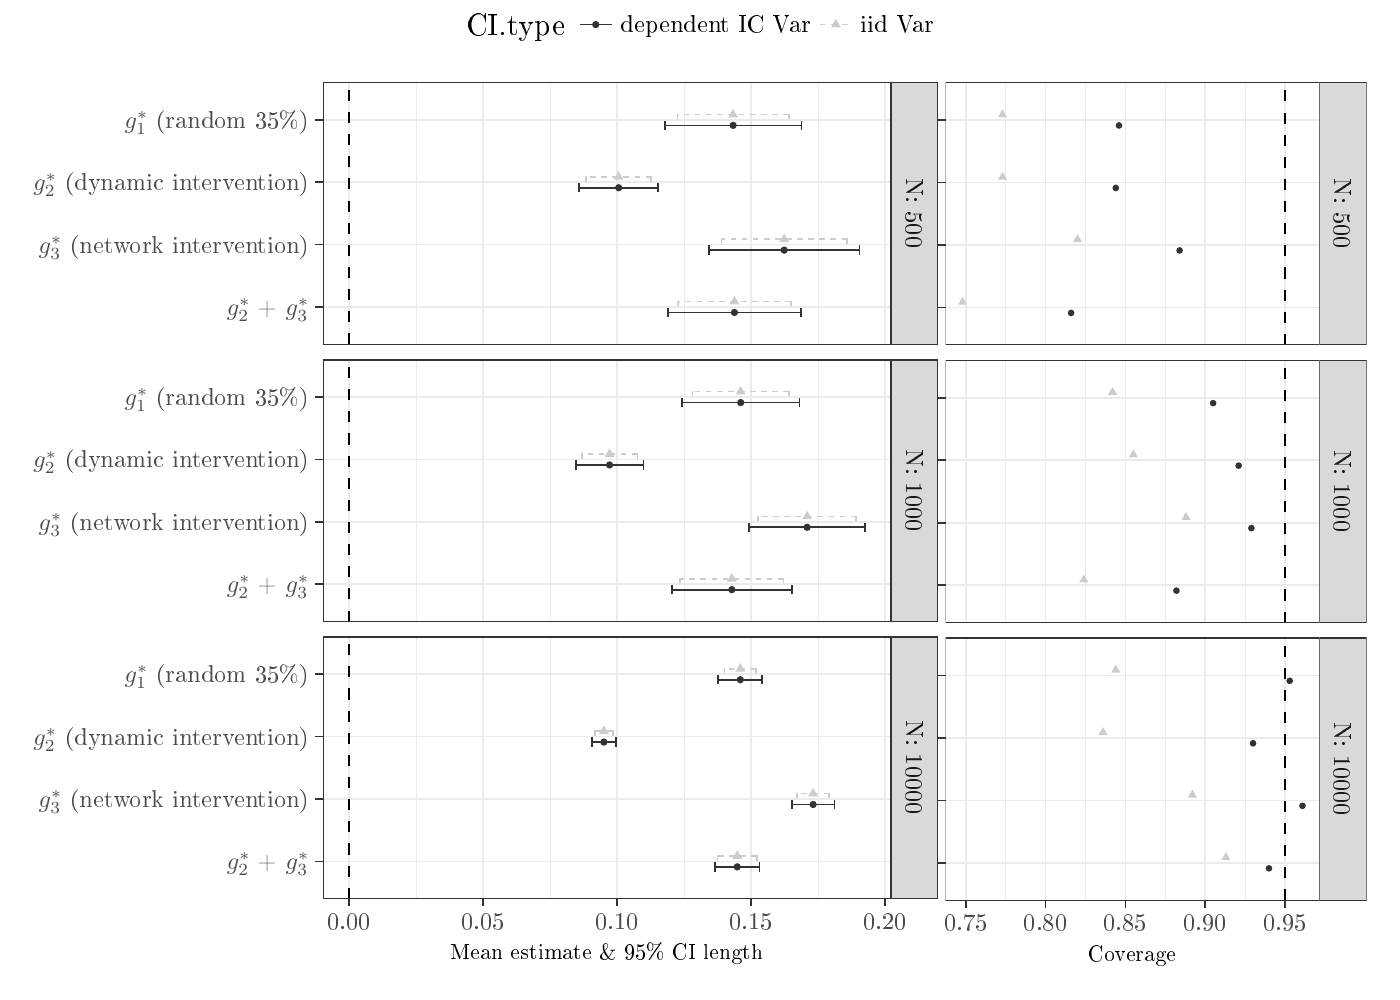 % Created by tikzDevice version 0.10.1 on 2017-09-20 15:50:36
% !TEX encoding = UTF-8 Unicode
\documentclass[english]{article}
\nonstopmode

\usepackage{tikz}

\usepackage[active,tightpage,psfixbb]{preview}

\PreviewEnvironment{pgfpicture}

\setlength\PreviewBorder{0pt}

\newcommand{\SweaveOpts}[1]{}  % do not interfere with LaTeX
\newcommand{\SweaveInput}[1]{} % because they are not real TeX commands
\newcommand{\Sexpr}[1]{}       % will only be parsed by R

 % \documentclass[a4paper]{article}
\usepackage[T1]{fontenc}
\usepackage[latin9]{inputenc} % \usepackage[utf8]{inputenc}
\usepackage{geometry}
% \geometry{verbose,tmargin=2cm,bmargin=2cm,lmargin=3cm,rmargin=3cm}
\usepackage{amsthm, amsmath,amssymb} % ,amsfonts
\usepackage{setspace}
\usepackage{esint}
\usepackage[authoryear]{natbib}
\onehalfspacing

\makeatletter
\usepackage{authblk}
\usepackage[multiple]{footmisc}
\usepackage{pdflscape}
\usepackage{booktabs}

% \usepackage{jheppub}
%%\usepackage[round]{natbib}
\usepackage[colorlinks=true,urlcolor=blue]{hyperref}
\usepackage{graphicx}
\usepackage{pdflscape}
\usepackage{color}
\usepackage{float}

\definecolor{blue}{rgb}{.2,.2,.7}
\definecolor{red}{rgb}{.7,.2,.2}
\definecolor{green}{rgb}{0,.6,.3}
\definecolor{gray}{rgb}{0.45,0.45,0.45}
\newcommand{\btext}[1]{\textcolor{blue}{#1}}
\newcommand{\rtext}[1]{\textcolor{red}{#1}}
\newcommand{\gtext}[1]{\textcolor{green}{#1}}
\newcommand{\wtext}[1]{\textcolor{white}{#1}}
\newcommand{\old}[1]{\textcolor{gray}{#1}}
\definecolor{gray90}{RGB}{229,229,229}
\definecolor{gray77}{RGB}{196,196,196}
\definecolor{gray60}{RGB}{153,153,153}

\renewcommand{\thefootnote}{\alph{footnote}}
%%\newcommand{\acronym}[1]{\textsc{#1}}
%%\newcommand{\class}[1]{\mbox{\textsf{#1}}}
\newcommand{\code}[1]{\mbox{\texttt{#1}}}
\newcommand{\pkg}[1]{{\normalfont\fontseries{b}\selectfont #1}}
\newcommand{\proglang}[1]{\textsf{#1}}

\newcommand\XOR{\mathbin{\char`\^}}
\newcommand\independent{\protect\mathpalette{\protect\independenT}{\perp}}
\def\independenT#1#2{\mathrel{\rlap{$#1#2$}\mkern2mu{#1#2}}}

\theoremstyle{plain}
\newtheorem*{thm*}{\protect\theoremname}
\theoremstyle{plain}
\newtheorem*{lem*}{\protect\lemmaname}

\makeatother
\usepackage{babel}
\providecommand{\lemmaname}{Lemma}
\providecommand{\theoremname}{Theorem}


%\VignetteEngine{knitr::knitr}
%\VignetteIndexEntry{Introduction}



\begin{document}

\begin{tikzpicture}[x=1pt,y=1pt]
\definecolor{fillColor}{RGB}{255,255,255}
\path[use as bounding box,fill=fillColor,fill opacity=0.00] (0,0) rectangle (505.89,361.35);
\begin{scope}
\path[clip] (  0.00,  0.00) rectangle (505.89,361.35);
\definecolor{fillColor}{RGB}{255,255,255}

\path[fill=fillColor] (162.70,339.55) rectangle (343.19,365.38);
\end{scope}
\begin{scope}
\path[clip] (  0.00,  0.00) rectangle (505.89,361.35);
\definecolor{drawColor}{RGB}{0,0,0}

\node[text=drawColor,anchor=base west,inner sep=0pt, outer sep=0pt, scale=  1.10] at (168.39,348.68) {CI.type};
\end{scope}
\begin{scope}
\path[clip] (  0.00,  0.00) rectangle (505.89,361.35);
\definecolor{fillColor}{RGB}{255,255,255}

\path[fill=fillColor] (208.05,345.24) rectangle (222.51,359.69);
\end{scope}
\begin{scope}
\path[clip] (  0.00,  0.00) rectangle (505.89,361.35);
\definecolor{fillColor}{gray}{0.20}

\path[fill=fillColor] (215.28,352.46) circle (  1.32);
\end{scope}
\begin{scope}
\path[clip] (  0.00,  0.00) rectangle (505.89,361.35);
\definecolor{drawColor}{gray}{0.20}

\path[draw=drawColor,line width= 0.6pt,line join=round] (209.50,352.46) -- (221.06,352.46);
\end{scope}
\begin{scope}
\path[clip] (  0.00,  0.00) rectangle (505.89,361.35);
\definecolor{fillColor}{RGB}{255,255,255}

\path[fill=fillColor] (294.82,345.24) rectangle (309.27,359.69);
\end{scope}
\begin{scope}
\path[clip] (  0.00,  0.00) rectangle (505.89,361.35);
\definecolor{fillColor}{gray}{0.80}

\path[fill=fillColor] (302.04,354.52) --
	(303.82,351.44) --
	(300.27,351.44) --
	cycle;
\end{scope}
\begin{scope}
\path[clip] (  0.00,  0.00) rectangle (505.89,361.35);
\definecolor{drawColor}{gray}{0.80}

\path[draw=drawColor,line width= 0.6pt,dash pattern=on 2pt off 2pt ,line join=round] (296.26,352.46) -- (307.83,352.46);
\end{scope}
\begin{scope}
\path[clip] (  0.00,  0.00) rectangle (505.89,361.35);
\definecolor{drawColor}{RGB}{0,0,0}

\node[text=drawColor,anchor=base west,inner sep=0pt, outer sep=0pt, scale=  0.88] at (224.31,349.43) {dependent IC Var};
\end{scope}
\begin{scope}
\path[clip] (  0.00,  0.00) rectangle (505.89,361.35);
\definecolor{drawColor}{RGB}{0,0,0}

\node[text=drawColor,anchor=base west,inner sep=0pt, outer sep=0pt, scale=  0.88] at (311.08,349.43) {iid Var};
\end{scope}
\begin{scope}
\path[clip] (  0.00,  0.00) rectangle (338.95,343.58);
\definecolor{drawColor}{RGB}{255,255,255}
\definecolor{fillColor}{RGB}{255,255,255}

\path[draw=drawColor,line width= 0.6pt,line join=round,line cap=round,fill=fillColor] (  0.00,  0.00) rectangle (338.95,343.58);
\end{scope}
\begin{scope}
\path[clip] (116.73,236.88) rectangle (321.89,331.53);
\definecolor{fillColor}{RGB}{255,255,255}

\path[fill=fillColor] (116.73,236.88) rectangle (321.89,331.53);
\definecolor{drawColor}{gray}{0.92}

\path[draw=drawColor,line width= 0.3pt,line join=round] (150.29,236.88) --
	(150.29,331.53);

\path[draw=drawColor,line width= 0.3pt,line join=round] (198.75,236.88) --
	(198.75,331.53);

\path[draw=drawColor,line width= 0.3pt,line join=round] (247.21,236.88) --
	(247.21,331.53);

\path[draw=drawColor,line width= 0.3pt,line join=round] (295.67,236.88) --
	(295.67,331.53);

\path[draw=drawColor,line width= 0.6pt,line join=round] (116.73,250.40) --
	(321.89,250.40);

\path[draw=drawColor,line width= 0.6pt,line join=round] (116.73,272.94) --
	(321.89,272.94);

\path[draw=drawColor,line width= 0.6pt,line join=round] (116.73,295.47) --
	(321.89,295.47);

\path[draw=drawColor,line width= 0.6pt,line join=round] (116.73,318.01) --
	(321.89,318.01);

\path[draw=drawColor,line width= 0.6pt,line join=round] (126.06,236.88) --
	(126.06,331.53);

\path[draw=drawColor,line width= 0.6pt,line join=round] (174.52,236.88) --
	(174.52,331.53);

\path[draw=drawColor,line width= 0.6pt,line join=round] (222.98,236.88) --
	(222.98,331.53);

\path[draw=drawColor,line width= 0.6pt,line join=round] (271.44,236.88) --
	(271.44,331.53);

\path[draw=drawColor,line width= 0.6pt,line join=round] (319.90,236.88) --
	(319.90,331.53);
\definecolor{fillColor}{gray}{0.80}

\path[fill=fillColor] (265.38,254.42) --
	(267.16,251.35) --
	(263.60,251.35) --
	cycle;
\definecolor{fillColor}{gray}{0.20}

\path[fill=fillColor] (265.38,248.43) circle (  1.32);
\definecolor{fillColor}{gray}{0.80}

\path[fill=fillColor] (283.36,276.96) --
	(285.14,273.88) --
	(281.59,273.88) --
	cycle;
\definecolor{fillColor}{gray}{0.20}

\path[fill=fillColor] (283.36,270.96) circle (  1.32);
\definecolor{fillColor}{gray}{0.80}

\path[fill=fillColor] (223.56,299.50) --
	(225.33,296.42) --
	(221.78,296.42) --
	cycle;
\definecolor{fillColor}{gray}{0.20}

\path[fill=fillColor] (223.56,293.50) circle (  1.32);
\definecolor{fillColor}{gray}{0.80}

\path[fill=fillColor] (264.92,322.04) --
	(266.69,318.96) --
	(263.14,318.96) --
	cycle;
\definecolor{fillColor}{gray}{0.20}

\path[fill=fillColor] (264.92,316.04) circle (  1.32);
\definecolor{drawColor}{gray}{0.80}

\path[draw=drawColor,line width= 0.6pt,dash pattern=on 2pt off 2pt ,line join=round] (285.83,250.68) --
	(285.83,254.06);

\path[draw=drawColor,line width= 0.6pt,dash pattern=on 2pt off 2pt ,line join=round] (285.83,252.37) --
	(244.93,252.37);

\path[draw=drawColor,line width= 0.6pt,dash pattern=on 2pt off 2pt ,line join=round] (244.93,250.68) --
	(244.93,254.06);
\definecolor{drawColor}{gray}{0.20}

\path[draw=drawColor,line width= 0.6pt,line join=round] (289.51,246.74) --
	(289.51,250.12);

\path[draw=drawColor,line width= 0.6pt,line join=round] (289.51,248.43) --
	(241.26,248.43);

\path[draw=drawColor,line width= 0.6pt,line join=round] (241.26,246.74) --
	(241.26,250.12);
\definecolor{drawColor}{gray}{0.80}

\path[draw=drawColor,line width= 0.6pt,dash pattern=on 2pt off 2pt ,line join=round] (306.08,273.22) --
	(306.08,276.60);

\path[draw=drawColor,line width= 0.6pt,dash pattern=on 2pt off 2pt ,line join=round] (306.08,274.91) --
	(260.65,274.91);

\path[draw=drawColor,line width= 0.6pt,dash pattern=on 2pt off 2pt ,line join=round] (260.65,273.22) --
	(260.65,276.60);
\definecolor{drawColor}{gray}{0.20}

\path[draw=drawColor,line width= 0.6pt,line join=round] (310.58,269.27) --
	(310.58,272.66);

\path[draw=drawColor,line width= 0.6pt,line join=round] (310.58,270.96) --
	(256.14,270.96);

\path[draw=drawColor,line width= 0.6pt,line join=round] (256.14,269.27) --
	(256.14,272.66);
\definecolor{drawColor}{gray}{0.80}

\path[draw=drawColor,line width= 0.6pt,dash pattern=on 2pt off 2pt ,line join=round] (235.28,295.76) --
	(235.28,299.14);

\path[draw=drawColor,line width= 0.6pt,dash pattern=on 2pt off 2pt ,line join=round] (235.28,297.45) --
	(211.83,297.45);

\path[draw=drawColor,line width= 0.6pt,dash pattern=on 2pt off 2pt ,line join=round] (211.83,295.76) --
	(211.83,299.14);
\definecolor{drawColor}{gray}{0.20}

\path[draw=drawColor,line width= 0.6pt,line join=round] (237.86,291.81) --
	(237.86,295.19);

\path[draw=drawColor,line width= 0.6pt,line join=round] (237.86,293.50) --
	(209.25,293.50);

\path[draw=drawColor,line width= 0.6pt,line join=round] (209.25,291.81) --
	(209.25,295.19);
\definecolor{drawColor}{gray}{0.80}

\path[draw=drawColor,line width= 0.6pt,dash pattern=on 2pt off 2pt ,line join=round] (285.00,318.29) --
	(285.00,321.67);

\path[draw=drawColor,line width= 0.6pt,dash pattern=on 2pt off 2pt ,line join=round] (285.00,319.98) --
	(244.83,319.98);

\path[draw=drawColor,line width= 0.6pt,dash pattern=on 2pt off 2pt ,line join=round] (244.83,318.29) --
	(244.83,321.67);
\definecolor{drawColor}{gray}{0.20}

\path[draw=drawColor,line width= 0.6pt,line join=round] (289.63,314.35) --
	(289.63,317.73);

\path[draw=drawColor,line width= 0.6pt,line join=round] (289.63,316.04) --
	(240.20,316.04);

\path[draw=drawColor,line width= 0.6pt,line join=round] (240.20,314.35) --
	(240.20,317.73);
\definecolor{drawColor}{RGB}{0,0,0}

\path[draw=drawColor,line width= 0.6pt,dash pattern=on 4pt off 4pt ,line join=round] (126.06,236.88) -- (126.06,331.53);
\definecolor{drawColor}{gray}{0.20}

\path[draw=drawColor,line width= 0.6pt,line join=round,line cap=round] (116.73,236.88) rectangle (321.89,331.53);
\end{scope}
\begin{scope}
\path[clip] (116.73,136.72) rectangle (321.89,231.38);
\definecolor{fillColor}{RGB}{255,255,255}

\path[fill=fillColor] (116.73,136.72) rectangle (321.89,231.38);
\definecolor{drawColor}{gray}{0.92}

\path[draw=drawColor,line width= 0.3pt,line join=round] (150.29,136.72) --
	(150.29,231.38);

\path[draw=drawColor,line width= 0.3pt,line join=round] (198.75,136.72) --
	(198.75,231.38);

\path[draw=drawColor,line width= 0.3pt,line join=round] (247.21,136.72) --
	(247.21,231.38);

\path[draw=drawColor,line width= 0.3pt,line join=round] (295.67,136.72) --
	(295.67,231.38);

\path[draw=drawColor,line width= 0.6pt,line join=round] (116.73,150.24) --
	(321.89,150.24);

\path[draw=drawColor,line width= 0.6pt,line join=round] (116.73,172.78) --
	(321.89,172.78);

\path[draw=drawColor,line width= 0.6pt,line join=round] (116.73,195.32) --
	(321.89,195.32);

\path[draw=drawColor,line width= 0.6pt,line join=round] (116.73,217.86) --
	(321.89,217.86);

\path[draw=drawColor,line width= 0.6pt,line join=round] (126.06,136.72) --
	(126.06,231.38);

\path[draw=drawColor,line width= 0.6pt,line join=round] (174.52,136.72) --
	(174.52,231.38);

\path[draw=drawColor,line width= 0.6pt,line join=round] (222.98,136.72) --
	(222.98,231.38);

\path[draw=drawColor,line width= 0.6pt,line join=round] (271.44,136.72) --
	(271.44,231.38);

\path[draw=drawColor,line width= 0.6pt,line join=round] (319.90,136.72) --
	(319.90,231.38);
\definecolor{fillColor}{gray}{0.80}

\path[fill=fillColor] (264.45,154.27) --
	(266.22,151.19) --
	(262.67,151.19) --
	cycle;
\definecolor{fillColor}{gray}{0.20}

\path[fill=fillColor] (264.45,148.27) circle (  1.32);
\definecolor{fillColor}{gray}{0.80}

\path[fill=fillColor] (291.65,176.80) --
	(293.43,173.73) --
	(289.88,173.73) --
	cycle;
\definecolor{fillColor}{gray}{0.20}

\path[fill=fillColor] (291.65,170.81) circle (  1.32);
\definecolor{fillColor}{gray}{0.80}

\path[fill=fillColor] (220.26,199.34) --
	(222.04,196.26) --
	(218.49,196.26) --
	cycle;
\definecolor{fillColor}{gray}{0.20}

\path[fill=fillColor] (220.26,193.35) circle (  1.32);
\definecolor{fillColor}{gray}{0.80}

\path[fill=fillColor] (267.65,221.88) --
	(269.43,218.80) --
	(265.87,218.80) --
	cycle;
\definecolor{fillColor}{gray}{0.20}

\path[fill=fillColor] (267.65,215.88) circle (  1.32);
\definecolor{drawColor}{gray}{0.80}

\path[draw=drawColor,line width= 0.6pt,dash pattern=on 2pt off 2pt ,line join=round] (283.12,150.53) --
	(283.12,153.91);

\path[draw=drawColor,line width= 0.6pt,dash pattern=on 2pt off 2pt ,line join=round] (283.12,152.22) --
	(245.78,152.22);

\path[draw=drawColor,line width= 0.6pt,dash pattern=on 2pt off 2pt ,line join=round] (245.78,150.53) --
	(245.78,153.91);
\definecolor{drawColor}{gray}{0.20}

\path[draw=drawColor,line width= 0.6pt,line join=round] (286.18,146.58) --
	(286.18,149.96);

\path[draw=drawColor,line width= 0.6pt,line join=round] (286.18,148.27) --
	(242.71,148.27);

\path[draw=drawColor,line width= 0.6pt,line join=round] (242.71,146.58) --
	(242.71,149.96);
\definecolor{drawColor}{gray}{0.80}

\path[draw=drawColor,line width= 0.6pt,dash pattern=on 2pt off 2pt ,line join=round] (309.39,173.06) --
	(309.39,176.44);

\path[draw=drawColor,line width= 0.6pt,dash pattern=on 2pt off 2pt ,line join=round] (309.39,174.75) --
	(273.92,174.75);

\path[draw=drawColor,line width= 0.6pt,dash pattern=on 2pt off 2pt ,line join=round] (273.92,173.06) --
	(273.92,176.44);
\definecolor{drawColor}{gray}{0.20}

\path[draw=drawColor,line width= 0.6pt,line join=round] (312.56,169.12) --
	(312.56,172.50);

\path[draw=drawColor,line width= 0.6pt,line join=round] (312.56,170.81) --
	(270.75,170.81);

\path[draw=drawColor,line width= 0.6pt,line join=round] (270.75,169.12) --
	(270.75,172.50);
\definecolor{drawColor}{gray}{0.80}

\path[draw=drawColor,line width= 0.6pt,dash pattern=on 2pt off 2pt ,line join=round] (230.31,195.60) --
	(230.31,198.98);

\path[draw=drawColor,line width= 0.6pt,dash pattern=on 2pt off 2pt ,line join=round] (230.31,197.29) --
	(210.21,197.29);

\path[draw=drawColor,line width= 0.6pt,dash pattern=on 2pt off 2pt ,line join=round] (210.21,195.60) --
	(210.21,198.98);
\definecolor{drawColor}{gray}{0.20}

\path[draw=drawColor,line width= 0.6pt,line join=round] (232.47,191.66) --
	(232.47,195.04);

\path[draw=drawColor,line width= 0.6pt,line join=round] (232.47,193.35) --
	(208.06,193.35);

\path[draw=drawColor,line width= 0.6pt,line join=round] (208.06,191.66) --
	(208.06,195.04);
\definecolor{drawColor}{gray}{0.80}

\path[draw=drawColor,line width= 0.6pt,dash pattern=on 2pt off 2pt ,line join=round] (285.08,218.14) --
	(285.08,221.52);

\path[draw=drawColor,line width= 0.6pt,dash pattern=on 2pt off 2pt ,line join=round] (285.08,219.83) --
	(250.22,219.83);

\path[draw=drawColor,line width= 0.6pt,dash pattern=on 2pt off 2pt ,line join=round] (250.22,218.14) --
	(250.22,221.52);
\definecolor{drawColor}{gray}{0.20}

\path[draw=drawColor,line width= 0.6pt,line join=round] (288.86,214.19) --
	(288.86,217.57);

\path[draw=drawColor,line width= 0.6pt,line join=round] (288.86,215.88) --
	(246.44,215.88);

\path[draw=drawColor,line width= 0.6pt,line join=round] (246.44,214.19) --
	(246.44,217.57);
\definecolor{drawColor}{RGB}{0,0,0}

\path[draw=drawColor,line width= 0.6pt,dash pattern=on 4pt off 4pt ,line join=round] (126.06,136.72) -- (126.06,231.38);
\definecolor{drawColor}{gray}{0.20}

\path[draw=drawColor,line width= 0.6pt,line join=round,line cap=round] (116.73,136.72) rectangle (321.89,231.38);
\end{scope}
\begin{scope}
\path[clip] (116.73, 36.56) rectangle (321.89,131.22);
\definecolor{fillColor}{RGB}{255,255,255}

\path[fill=fillColor] (116.73, 36.56) rectangle (321.89,131.22);
\definecolor{drawColor}{gray}{0.92}

\path[draw=drawColor,line width= 0.3pt,line join=round] (150.29, 36.56) --
	(150.29,131.22);

\path[draw=drawColor,line width= 0.3pt,line join=round] (198.75, 36.56) --
	(198.75,131.22);

\path[draw=drawColor,line width= 0.3pt,line join=round] (247.21, 36.56) --
	(247.21,131.22);

\path[draw=drawColor,line width= 0.3pt,line join=round] (295.67, 36.56) --
	(295.67,131.22);

\path[draw=drawColor,line width= 0.6pt,line join=round] (116.73, 50.09) --
	(321.89, 50.09);

\path[draw=drawColor,line width= 0.6pt,line join=round] (116.73, 72.62) --
	(321.89, 72.62);

\path[draw=drawColor,line width= 0.6pt,line join=round] (116.73, 95.16) --
	(321.89, 95.16);

\path[draw=drawColor,line width= 0.6pt,line join=round] (116.73,117.70) --
	(321.89,117.70);

\path[draw=drawColor,line width= 0.6pt,line join=round] (126.06, 36.56) --
	(126.06,131.22);

\path[draw=drawColor,line width= 0.6pt,line join=round] (174.52, 36.56) --
	(174.52,131.22);

\path[draw=drawColor,line width= 0.6pt,line join=round] (222.98, 36.56) --
	(222.98,131.22);

\path[draw=drawColor,line width= 0.6pt,line join=round] (271.44, 36.56) --
	(271.44,131.22);

\path[draw=drawColor,line width= 0.6pt,line join=round] (319.90, 36.56) --
	(319.90,131.22);
\definecolor{fillColor}{gray}{0.80}

\path[fill=fillColor] (266.41, 54.11) --
	(268.19, 51.03) --
	(264.63, 51.03) --
	cycle;
\definecolor{fillColor}{gray}{0.20}

\path[fill=fillColor] (266.41, 48.12) circle (  1.32);
\definecolor{fillColor}{gray}{0.80}

\path[fill=fillColor] (293.82, 76.65) --
	(295.60, 73.57) --
	(292.04, 73.57) --
	cycle;
\definecolor{fillColor}{gray}{0.20}

\path[fill=fillColor] (293.82, 70.65) circle (  1.32);
\definecolor{fillColor}{gray}{0.80}

\path[fill=fillColor] (218.20, 99.19) --
	(219.97, 96.11) --
	(216.42, 96.11) --
	cycle;
\definecolor{fillColor}{gray}{0.20}

\path[fill=fillColor] (218.20, 93.19) circle (  1.32);
\definecolor{fillColor}{gray}{0.80}

\path[fill=fillColor] (267.50,121.72) --
	(269.28,118.64) --
	(265.73,118.64) --
	cycle;
\definecolor{fillColor}{gray}{0.20}

\path[fill=fillColor] (267.50,115.73) circle (  1.32);
\definecolor{drawColor}{gray}{0.80}

\path[draw=drawColor,line width= 0.6pt,dash pattern=on 2pt off 2pt ,line join=round] (273.53, 50.37) --
	(273.53, 53.75);

\path[draw=drawColor,line width= 0.6pt,dash pattern=on 2pt off 2pt ,line join=round] (273.53, 52.06) --
	(259.29, 52.06);

\path[draw=drawColor,line width= 0.6pt,dash pattern=on 2pt off 2pt ,line join=round] (259.29, 50.37) --
	(259.29, 53.75);
\definecolor{drawColor}{gray}{0.20}

\path[draw=drawColor,line width= 0.6pt,line join=round] (274.47, 46.42) --
	(274.47, 49.81);

\path[draw=drawColor,line width= 0.6pt,line join=round] (274.47, 48.12) --
	(258.35, 48.12);

\path[draw=drawColor,line width= 0.6pt,line join=round] (258.35, 46.42) --
	(258.35, 49.81);
\definecolor{drawColor}{gray}{0.80}

\path[draw=drawColor,line width= 0.6pt,dash pattern=on 2pt off 2pt ,line join=round] (299.61, 72.91) --
	(299.61, 76.29);

\path[draw=drawColor,line width= 0.6pt,dash pattern=on 2pt off 2pt ,line join=round] (299.61, 74.60) --
	(288.03, 74.60);

\path[draw=drawColor,line width= 0.6pt,dash pattern=on 2pt off 2pt ,line join=round] (288.03, 72.91) --
	(288.03, 76.29);
\definecolor{drawColor}{gray}{0.20}

\path[draw=drawColor,line width= 0.6pt,line join=round] (301.52, 68.96) --
	(301.52, 72.34);

\path[draw=drawColor,line width= 0.6pt,line join=round] (301.52, 70.65) --
	(286.12, 70.65);

\path[draw=drawColor,line width= 0.6pt,line join=round] (286.12, 68.96) --
	(286.12, 72.34);
\definecolor{drawColor}{gray}{0.80}

\path[draw=drawColor,line width= 0.6pt,dash pattern=on 2pt off 2pt ,line join=round] (221.49, 95.44) --
	(221.49, 98.82);

\path[draw=drawColor,line width= 0.6pt,dash pattern=on 2pt off 2pt ,line join=round] (221.49, 97.13) --
	(214.90, 97.13);

\path[draw=drawColor,line width= 0.6pt,dash pattern=on 2pt off 2pt ,line join=round] (214.90, 95.44) --
	(214.90, 98.82);
\definecolor{drawColor}{gray}{0.20}

\path[draw=drawColor,line width= 0.6pt,line join=round] (222.51, 91.50) --
	(222.51, 94.88);

\path[draw=drawColor,line width= 0.6pt,line join=round] (222.51, 93.19) --
	(213.88, 93.19);

\path[draw=drawColor,line width= 0.6pt,line join=round] (213.88, 91.50) --
	(213.88, 94.88);
\definecolor{drawColor}{gray}{0.80}

\path[draw=drawColor,line width= 0.6pt,dash pattern=on 2pt off 2pt ,line join=round] (273.27,117.98) --
	(273.27,121.36);

\path[draw=drawColor,line width= 0.6pt,dash pattern=on 2pt off 2pt ,line join=round] (273.27,119.67) --
	(261.74,119.67);

\path[draw=drawColor,line width= 0.6pt,dash pattern=on 2pt off 2pt ,line join=round] (261.74,117.98) --
	(261.74,121.36);
\definecolor{drawColor}{gray}{0.20}

\path[draw=drawColor,line width= 0.6pt,line join=round] (275.45,114.04) --
	(275.45,117.42);

\path[draw=drawColor,line width= 0.6pt,line join=round] (275.45,115.73) --
	(259.55,115.73);

\path[draw=drawColor,line width= 0.6pt,line join=round] (259.55,114.04) --
	(259.55,117.42);
\definecolor{drawColor}{RGB}{0,0,0}

\path[draw=drawColor,line width= 0.6pt,dash pattern=on 4pt off 4pt ,line join=round] (126.06, 36.56) -- (126.06,131.22);
\definecolor{drawColor}{gray}{0.20}

\path[draw=drawColor,line width= 0.6pt,line join=round,line cap=round] (116.73, 36.56) rectangle (321.89,131.22);
\end{scope}
\begin{scope}
\path[clip] (321.89,236.88) rectangle (338.95,331.53);
\definecolor{drawColor}{gray}{0.20}
\definecolor{fillColor}{gray}{0.85}

\path[draw=drawColor,line width= 0.6pt,line join=round,line cap=round,fill=fillColor] (321.89,236.88) rectangle (338.95,331.53);
\definecolor{drawColor}{gray}{0.10}

\node[text=drawColor,rotate=-90.00,anchor=base,inner sep=0pt, outer sep=0pt, scale=  0.88] at (327.39,284.21) {N: 500};
\end{scope}
\begin{scope}
\path[clip] (321.89,136.72) rectangle (338.95,231.38);
\definecolor{drawColor}{gray}{0.20}
\definecolor{fillColor}{gray}{0.85}

\path[draw=drawColor,line width= 0.6pt,line join=round,line cap=round,fill=fillColor] (321.89,136.72) rectangle (338.95,231.38);
\definecolor{drawColor}{gray}{0.10}

\node[text=drawColor,rotate=-90.00,anchor=base,inner sep=0pt, outer sep=0pt, scale=  0.88] at (327.39,184.05) {N: 1000};
\end{scope}
\begin{scope}
\path[clip] (321.89, 36.56) rectangle (338.95,131.22);
\definecolor{drawColor}{gray}{0.20}
\definecolor{fillColor}{gray}{0.85}

\path[draw=drawColor,line width= 0.6pt,line join=round,line cap=round,fill=fillColor] (321.89, 36.56) rectangle (338.95,131.22);
\definecolor{drawColor}{gray}{0.10}

\node[text=drawColor,rotate=-90.00,anchor=base,inner sep=0pt, outer sep=0pt, scale=  0.88] at (327.39, 83.89) {N: 10000};
\end{scope}
\begin{scope}
\path[clip] (  0.00,  0.00) rectangle (505.89,361.35);
\definecolor{drawColor}{gray}{0.20}

\path[draw=drawColor,line width= 0.6pt,line join=round] (126.06, 33.81) --
	(126.06, 36.56);

\path[draw=drawColor,line width= 0.6pt,line join=round] (174.52, 33.81) --
	(174.52, 36.56);

\path[draw=drawColor,line width= 0.6pt,line join=round] (222.98, 33.81) --
	(222.98, 36.56);

\path[draw=drawColor,line width= 0.6pt,line join=round] (271.44, 33.81) --
	(271.44, 36.56);

\path[draw=drawColor,line width= 0.6pt,line join=round] (319.90, 33.81) --
	(319.90, 36.56);
\end{scope}
\begin{scope}
\path[clip] (  0.00,  0.00) rectangle (505.89,361.35);
\definecolor{drawColor}{gray}{0.30}

\node[text=drawColor,anchor=base,inner sep=0pt, outer sep=0pt, scale=  0.88] at (126.06, 25.55) {0.00};

\node[text=drawColor,anchor=base,inner sep=0pt, outer sep=0pt, scale=  0.88] at (174.52, 25.55) {0.05};

\node[text=drawColor,anchor=base,inner sep=0pt, outer sep=0pt, scale=  0.88] at (222.98, 25.55) {0.10};

\node[text=drawColor,anchor=base,inner sep=0pt, outer sep=0pt, scale=  0.88] at (271.44, 25.55) {0.15};

\node[text=drawColor,anchor=base,inner sep=0pt, outer sep=0pt, scale=  0.88] at (319.90, 25.55) {0.20};
\end{scope}
\begin{scope}
\path[clip] (  0.00,  0.00) rectangle (505.89,361.35);
\definecolor{drawColor}{gray}{0.30}

\node[text=drawColor,anchor=base east,inner sep=0pt, outer sep=0pt, scale=  0.88] at (111.78,247.37) {$g^*_2$ + $g^*_3$};

\node[text=drawColor,anchor=base east,inner sep=0pt, outer sep=0pt, scale=  0.88] at (111.78,269.91) {$g^*_3$ (network intervention)};

\node[text=drawColor,anchor=base east,inner sep=0pt, outer sep=0pt, scale=  0.88] at (111.78,292.44) {$g^*_2$ (dynamic intervention)};

\node[text=drawColor,anchor=base east,inner sep=0pt, outer sep=0pt, scale=  0.88] at (111.78,314.98) {$g^*_1$ (random 35\%)};
\end{scope}
\begin{scope}
\path[clip] (  0.00,  0.00) rectangle (505.89,361.35);
\definecolor{drawColor}{gray}{0.20}

\path[draw=drawColor,line width= 0.6pt,line join=round] (113.98,250.40) --
	(116.73,250.40);

\path[draw=drawColor,line width= 0.6pt,line join=round] (113.98,272.94) --
	(116.73,272.94);

\path[draw=drawColor,line width= 0.6pt,line join=round] (113.98,295.47) --
	(116.73,295.47);

\path[draw=drawColor,line width= 0.6pt,line join=round] (113.98,318.01) --
	(116.73,318.01);
\end{scope}
\begin{scope}
\path[clip] (  0.00,  0.00) rectangle (505.89,361.35);
\definecolor{drawColor}{gray}{0.30}

\node[text=drawColor,anchor=base east,inner sep=0pt, outer sep=0pt, scale=  0.88] at (111.78,147.21) {$g^*_2$ + $g^*_3$};

\node[text=drawColor,anchor=base east,inner sep=0pt, outer sep=0pt, scale=  0.88] at (111.78,169.75) {$g^*_3$ (network intervention)};

\node[text=drawColor,anchor=base east,inner sep=0pt, outer sep=0pt, scale=  0.88] at (111.78,192.29) {$g^*_2$ (dynamic intervention)};

\node[text=drawColor,anchor=base east,inner sep=0pt, outer sep=0pt, scale=  0.88] at (111.78,214.82) {$g^*_1$ (random 35\%)};
\end{scope}
\begin{scope}
\path[clip] (  0.00,  0.00) rectangle (505.89,361.35);
\definecolor{drawColor}{gray}{0.20}

\path[draw=drawColor,line width= 0.6pt,line join=round] (113.98,150.24) --
	(116.73,150.24);

\path[draw=drawColor,line width= 0.6pt,line join=round] (113.98,172.78) --
	(116.73,172.78);

\path[draw=drawColor,line width= 0.6pt,line join=round] (113.98,195.32) --
	(116.73,195.32);

\path[draw=drawColor,line width= 0.6pt,line join=round] (113.98,217.86) --
	(116.73,217.86);
\end{scope}
\begin{scope}
\path[clip] (  0.00,  0.00) rectangle (505.89,361.35);
\definecolor{drawColor}{gray}{0.30}

\node[text=drawColor,anchor=base east,inner sep=0pt, outer sep=0pt, scale=  0.88] at (111.78, 47.06) {$g^*_2$ + $g^*_3$};

\node[text=drawColor,anchor=base east,inner sep=0pt, outer sep=0pt, scale=  0.88] at (111.78, 69.59) {$g^*_3$ (network intervention)};

\node[text=drawColor,anchor=base east,inner sep=0pt, outer sep=0pt, scale=  0.88] at (111.78, 92.13) {$g^*_2$ (dynamic intervention)};

\node[text=drawColor,anchor=base east,inner sep=0pt, outer sep=0pt, scale=  0.88] at (111.78,114.67) {$g^*_1$ (random 35\%)};
\end{scope}
\begin{scope}
\path[clip] (  0.00,  0.00) rectangle (505.89,361.35);
\definecolor{drawColor}{gray}{0.20}

\path[draw=drawColor,line width= 0.6pt,line join=round] (113.98, 50.09) --
	(116.73, 50.09);

\path[draw=drawColor,line width= 0.6pt,line join=round] (113.98, 72.62) --
	(116.73, 72.62);

\path[draw=drawColor,line width= 0.6pt,line join=round] (113.98, 95.16) --
	(116.73, 95.16);

\path[draw=drawColor,line width= 0.6pt,line join=round] (113.98,117.70) --
	(116.73,117.70);
\end{scope}
\begin{scope}
\path[clip] (  0.00,  0.00) rectangle (505.89,361.35);
\definecolor{drawColor}{RGB}{0,0,0}

\node[text=drawColor,anchor=base,inner sep=0pt, outer sep=0pt, scale=  0.80] at (219.31, 14.54) {Mean estimate \& 95\% CI length};
\end{scope}
\begin{scope}
\path[clip] (338.95,  0.00) rectangle (505.89,343.58);
\definecolor{drawColor}{RGB}{255,255,255}
\definecolor{fillColor}{RGB}{255,255,255}

\path[draw=drawColor,line width= 0.6pt,line join=round,line cap=round,fill=fillColor] (338.95,  0.00) rectangle (505.89,343.58);
\end{scope}
\begin{scope}
\path[clip] (341.70,236.69) rectangle (476.78,331.53);
\definecolor{fillColor}{RGB}{255,255,255}

\path[fill=fillColor] (341.70,236.69) rectangle (476.78,331.53);
\definecolor{drawColor}{gray}{0.92}

\path[draw=drawColor,line width= 0.3pt,line join=round] (363.40,236.69) --
	(363.40,331.53);

\path[draw=drawColor,line width= 0.3pt,line join=round] (392.23,236.69) --
	(392.23,331.53);

\path[draw=drawColor,line width= 0.3pt,line join=round] (421.06,236.69) --
	(421.06,331.53);

\path[draw=drawColor,line width= 0.3pt,line join=round] (449.89,236.69) --
	(449.89,331.53);

\path[draw=drawColor,line width= 0.6pt,line join=round] (341.70,250.24) --
	(476.78,250.24);

\path[draw=drawColor,line width= 0.6pt,line join=round] (341.70,272.82) --
	(476.78,272.82);

\path[draw=drawColor,line width= 0.6pt,line join=round] (341.70,295.40) --
	(476.78,295.40);

\path[draw=drawColor,line width= 0.6pt,line join=round] (341.70,317.98) --
	(476.78,317.98);

\path[draw=drawColor,line width= 0.6pt,line join=round] (348.99,236.69) --
	(348.99,331.53);

\path[draw=drawColor,line width= 0.6pt,line join=round] (377.82,236.69) --
	(377.82,331.53);

\path[draw=drawColor,line width= 0.6pt,line join=round] (406.65,236.69) --
	(406.65,331.53);

\path[draw=drawColor,line width= 0.6pt,line join=round] (435.47,236.69) --
	(435.47,331.53);

\path[draw=drawColor,line width= 0.6pt,line join=round] (464.30,236.69) --
	(464.30,331.53);
\definecolor{fillColor}{gray}{0.80}

\path[fill=fillColor] (347.84,254.10) --
	(349.47,251.27) --
	(346.20,251.27) --
	cycle;
\definecolor{fillColor}{gray}{0.20}

\path[fill=fillColor] (387.04,248.27) circle (  1.21);
\definecolor{fillColor}{gray}{0.80}

\path[fill=fillColor] (389.35,276.68) --
	(390.98,273.86) --
	(387.72,273.86) --
	cycle;
\definecolor{fillColor}{gray}{0.20}

\path[fill=fillColor] (426.25,270.85) circle (  1.21);
\definecolor{fillColor}{gray}{0.80}

\path[fill=fillColor] (362.25,299.26) --
	(363.88,296.44) --
	(360.62,296.44) --
	cycle;
\definecolor{fillColor}{gray}{0.20}

\path[fill=fillColor] (403.19,293.43) circle (  1.21);
\definecolor{fillColor}{gray}{0.80}

\path[fill=fillColor] (362.25,321.85) --
	(363.88,319.02) --
	(360.62,319.02) --
	cycle;
\definecolor{fillColor}{gray}{0.20}

\path[fill=fillColor] (404.34,316.01) circle (  1.21);
\definecolor{drawColor}{RGB}{0,0,0}

\path[draw=drawColor,line width= 0.6pt,dash pattern=on 4pt off 4pt ,line join=round] (464.30,236.69) -- (464.30,331.53);
\definecolor{drawColor}{gray}{0.20}

\path[draw=drawColor,line width= 0.6pt,line join=round,line cap=round] (341.70,236.69) rectangle (476.78,331.53);
\end{scope}
\begin{scope}
\path[clip] (341.70,136.35) rectangle (476.78,231.19);
\definecolor{fillColor}{RGB}{255,255,255}

\path[fill=fillColor] (341.70,136.35) rectangle (476.78,231.19);
\definecolor{drawColor}{gray}{0.92}

\path[draw=drawColor,line width= 0.3pt,line join=round] (363.40,136.35) --
	(363.40,231.19);

\path[draw=drawColor,line width= 0.3pt,line join=round] (392.23,136.35) --
	(392.23,231.19);

\path[draw=drawColor,line width= 0.3pt,line join=round] (421.06,136.35) --
	(421.06,231.19);

\path[draw=drawColor,line width= 0.3pt,line join=round] (449.89,136.35) --
	(449.89,231.19);

\path[draw=drawColor,line width= 0.6pt,line join=round] (341.70,149.90) --
	(476.78,149.90);

\path[draw=drawColor,line width= 0.6pt,line join=round] (341.70,172.48) --
	(476.78,172.48);

\path[draw=drawColor,line width= 0.6pt,line join=round] (341.70,195.06) --
	(476.78,195.06);

\path[draw=drawColor,line width= 0.6pt,line join=round] (341.70,217.64) --
	(476.78,217.64);

\path[draw=drawColor,line width= 0.6pt,line join=round] (348.99,136.35) --
	(348.99,231.19);

\path[draw=drawColor,line width= 0.6pt,line join=round] (377.82,136.35) --
	(377.82,231.19);

\path[draw=drawColor,line width= 0.6pt,line join=round] (406.65,136.35) --
	(406.65,231.19);

\path[draw=drawColor,line width= 0.6pt,line join=round] (435.47,136.35) --
	(435.47,231.19);

\path[draw=drawColor,line width= 0.6pt,line join=round] (464.30,136.35) --
	(464.30,231.19);
\definecolor{fillColor}{gray}{0.80}

\path[fill=fillColor] (391.66,153.76) --
	(393.29,150.93) --
	(390.02,150.93) --
	cycle;
\definecolor{fillColor}{gray}{0.20}

\path[fill=fillColor] (425.10,147.92) circle (  1.21);
\definecolor{fillColor}{gray}{0.80}

\path[fill=fillColor] (428.56,176.34) --
	(430.19,173.51) --
	(426.92,173.51) --
	cycle;
\definecolor{fillColor}{gray}{0.20}

\path[fill=fillColor] (452.19,170.51) circle (  1.21);
\definecolor{fillColor}{gray}{0.80}

\path[fill=fillColor] (409.53,198.92) --
	(411.16,196.10) --
	(407.90,196.10) --
	cycle;
\definecolor{fillColor}{gray}{0.20}

\path[fill=fillColor] (447.58,193.09) circle (  1.21);
\definecolor{fillColor}{gray}{0.80}

\path[fill=fillColor] (402.03,221.50) --
	(403.67,218.68) --
	(400.40,218.68) --
	cycle;
\definecolor{fillColor}{gray}{0.20}

\path[fill=fillColor] (438.36,215.67) circle (  1.21);
\definecolor{drawColor}{RGB}{0,0,0}

\path[draw=drawColor,line width= 0.6pt,dash pattern=on 4pt off 4pt ,line join=round] (464.30,136.35) -- (464.30,231.19);
\definecolor{drawColor}{gray}{0.20}

\path[draw=drawColor,line width= 0.6pt,line join=round,line cap=round] (341.70,136.35) rectangle (476.78,231.19);
\end{scope}
\begin{scope}
\path[clip] (341.70, 36.01) rectangle (476.78,130.85);
\definecolor{fillColor}{RGB}{255,255,255}

\path[fill=fillColor] (341.70, 36.01) rectangle (476.78,130.85);
\definecolor{drawColor}{gray}{0.92}

\path[draw=drawColor,line width= 0.3pt,line join=round] (363.40, 36.01) --
	(363.40,130.85);

\path[draw=drawColor,line width= 0.3pt,line join=round] (392.23, 36.01) --
	(392.23,130.85);

\path[draw=drawColor,line width= 0.3pt,line join=round] (421.06, 36.01) --
	(421.06,130.85);

\path[draw=drawColor,line width= 0.3pt,line join=round] (449.89, 36.01) --
	(449.89,130.85);

\path[draw=drawColor,line width= 0.6pt,line join=round] (341.70, 49.56) --
	(476.78, 49.56);

\path[draw=drawColor,line width= 0.6pt,line join=round] (341.70, 72.14) --
	(476.78, 72.14);

\path[draw=drawColor,line width= 0.6pt,line join=round] (341.70, 94.72) --
	(476.78, 94.72);

\path[draw=drawColor,line width= 0.6pt,line join=round] (341.70,117.30) --
	(476.78,117.30);

\path[draw=drawColor,line width= 0.6pt,line join=round] (348.99, 36.01) --
	(348.99,130.85);

\path[draw=drawColor,line width= 0.6pt,line join=round] (377.82, 36.01) --
	(377.82,130.85);

\path[draw=drawColor,line width= 0.6pt,line join=round] (406.65, 36.01) --
	(406.65,130.85);

\path[draw=drawColor,line width= 0.6pt,line join=round] (435.47, 36.01) --
	(435.47,130.85);

\path[draw=drawColor,line width= 0.6pt,line join=round] (464.30, 36.01) --
	(464.30,130.85);
\definecolor{fillColor}{gray}{0.80}

\path[fill=fillColor] (442.97, 53.42) --
	(444.60, 50.59) --
	(441.34, 50.59) --
	cycle;
\definecolor{fillColor}{gray}{0.20}

\path[fill=fillColor] (458.54, 47.58) circle (  1.21);
\definecolor{fillColor}{gray}{0.80}

\path[fill=fillColor] (430.86, 76.00) --
	(432.49, 73.17) --
	(429.23, 73.17) --
	cycle;
\definecolor{fillColor}{gray}{0.20}

\path[fill=fillColor] (470.64, 70.16) circle (  1.21);
\definecolor{fillColor}{gray}{0.80}

\path[fill=fillColor] (398.57, 98.58) --
	(400.21, 95.75) --
	(396.94, 95.75) --
	cycle;
\definecolor{fillColor}{gray}{0.20}

\path[fill=fillColor] (452.77, 92.75) circle (  1.21);
\definecolor{fillColor}{gray}{0.80}

\path[fill=fillColor] (403.19,121.16) --
	(404.82,118.34) --
	(401.55,118.34) --
	cycle;
\definecolor{fillColor}{gray}{0.20}

\path[fill=fillColor] (466.03,115.33) circle (  1.21);
\definecolor{drawColor}{RGB}{0,0,0}

\path[draw=drawColor,line width= 0.6pt,dash pattern=on 4pt off 4pt ,line join=round] (464.30, 36.01) -- (464.30,130.85);
\definecolor{drawColor}{gray}{0.20}

\path[draw=drawColor,line width= 0.6pt,line join=round,line cap=round] (341.70, 36.01) rectangle (476.78,130.85);
\end{scope}
\begin{scope}
\path[clip] (476.78,236.69) rectangle (493.85,331.53);
\definecolor{drawColor}{gray}{0.20}
\definecolor{fillColor}{gray}{0.85}

\path[draw=drawColor,line width= 0.6pt,line join=round,line cap=round,fill=fillColor] (476.78,236.69) rectangle (493.85,331.53);
\definecolor{drawColor}{gray}{0.10}

\node[text=drawColor,rotate=-90.00,anchor=base,inner sep=0pt, outer sep=0pt, scale=  0.88] at (482.28,284.11) {N: 500};
\end{scope}
\begin{scope}
\path[clip] (476.78,136.35) rectangle (493.85,231.19);
\definecolor{drawColor}{gray}{0.20}
\definecolor{fillColor}{gray}{0.85}

\path[draw=drawColor,line width= 0.6pt,line join=round,line cap=round,fill=fillColor] (476.78,136.35) rectangle (493.85,231.19);
\definecolor{drawColor}{gray}{0.10}

\node[text=drawColor,rotate=-90.00,anchor=base,inner sep=0pt, outer sep=0pt, scale=  0.88] at (482.28,183.77) {N: 1000};
\end{scope}
\begin{scope}
\path[clip] (476.78, 36.01) rectangle (493.85,130.85);
\definecolor{drawColor}{gray}{0.20}
\definecolor{fillColor}{gray}{0.85}

\path[draw=drawColor,line width= 0.6pt,line join=round,line cap=round,fill=fillColor] (476.78, 36.01) rectangle (493.85,130.85);
\definecolor{drawColor}{gray}{0.10}

\node[text=drawColor,rotate=-90.00,anchor=base,inner sep=0pt, outer sep=0pt, scale=  0.88] at (482.28, 83.43) {N: 10000};
\end{scope}
\begin{scope}
\path[clip] (  0.00,  0.00) rectangle (505.89,361.35);
\definecolor{drawColor}{gray}{0.20}

\path[draw=drawColor,line width= 0.6pt,line join=round] (348.99, 33.26) --
	(348.99, 36.01);

\path[draw=drawColor,line width= 0.6pt,line join=round] (377.82, 33.26) --
	(377.82, 36.01);

\path[draw=drawColor,line width= 0.6pt,line join=round] (406.65, 33.26) --
	(406.65, 36.01);

\path[draw=drawColor,line width= 0.6pt,line join=round] (435.47, 33.26) --
	(435.47, 36.01);

\path[draw=drawColor,line width= 0.6pt,line join=round] (464.30, 33.26) --
	(464.30, 36.01);
\end{scope}
\begin{scope}
\path[clip] (  0.00,  0.00) rectangle (505.89,361.35);
\definecolor{drawColor}{gray}{0.30}

\node[text=drawColor,anchor=base,inner sep=0pt, outer sep=0pt, scale=  0.88] at (348.99, 25.00) {0.75};

\node[text=drawColor,anchor=base,inner sep=0pt, outer sep=0pt, scale=  0.88] at (377.82, 25.00) {0.80};

\node[text=drawColor,anchor=base,inner sep=0pt, outer sep=0pt, scale=  0.88] at (406.65, 25.00) {0.85};

\node[text=drawColor,anchor=base,inner sep=0pt, outer sep=0pt, scale=  0.88] at (435.47, 25.00) {0.90};

\node[text=drawColor,anchor=base,inner sep=0pt, outer sep=0pt, scale=  0.88] at (464.30, 25.00) {0.95};
\end{scope}
\begin{scope}
\path[clip] (  0.00,  0.00) rectangle (505.89,361.35);
\definecolor{drawColor}{gray}{0.20}

\path[draw=drawColor,line width= 0.6pt,line join=round] (338.95,250.24) --
	(341.70,250.24);

\path[draw=drawColor,line width= 0.6pt,line join=round] (338.95,272.82) --
	(341.70,272.82);

\path[draw=drawColor,line width= 0.6pt,line join=round] (338.95,295.40) --
	(341.70,295.40);

\path[draw=drawColor,line width= 0.6pt,line join=round] (338.95,317.98) --
	(341.70,317.98);
\end{scope}
\begin{scope}
\path[clip] (  0.00,  0.00) rectangle (505.89,361.35);
\definecolor{drawColor}{gray}{0.20}

\path[draw=drawColor,line width= 0.6pt,line join=round] (338.95,149.90) --
	(341.70,149.90);

\path[draw=drawColor,line width= 0.6pt,line join=round] (338.95,172.48) --
	(341.70,172.48);

\path[draw=drawColor,line width= 0.6pt,line join=round] (338.95,195.06) --
	(341.70,195.06);

\path[draw=drawColor,line width= 0.6pt,line join=round] (338.95,217.64) --
	(341.70,217.64);
\end{scope}
\begin{scope}
\path[clip] (  0.00,  0.00) rectangle (505.89,361.35);
\definecolor{drawColor}{gray}{0.20}

\path[draw=drawColor,line width= 0.6pt,line join=round] (338.95, 49.56) --
	(341.70, 49.56);

\path[draw=drawColor,line width= 0.6pt,line join=round] (338.95, 72.14) --
	(341.70, 72.14);

\path[draw=drawColor,line width= 0.6pt,line join=round] (338.95, 94.72) --
	(341.70, 94.72);

\path[draw=drawColor,line width= 0.6pt,line join=round] (338.95,117.30) --
	(341.70,117.30);
\end{scope}
\begin{scope}
\path[clip] (  0.00,  0.00) rectangle (505.89,361.35);
\definecolor{drawColor}{RGB}{0,0,0}

\node[text=drawColor,anchor=base,inner sep=0pt, outer sep=0pt, scale=  0.80] at (409.24, 13.99) {Coverage};
\end{scope}
\end{tikzpicture}

\end{document}
